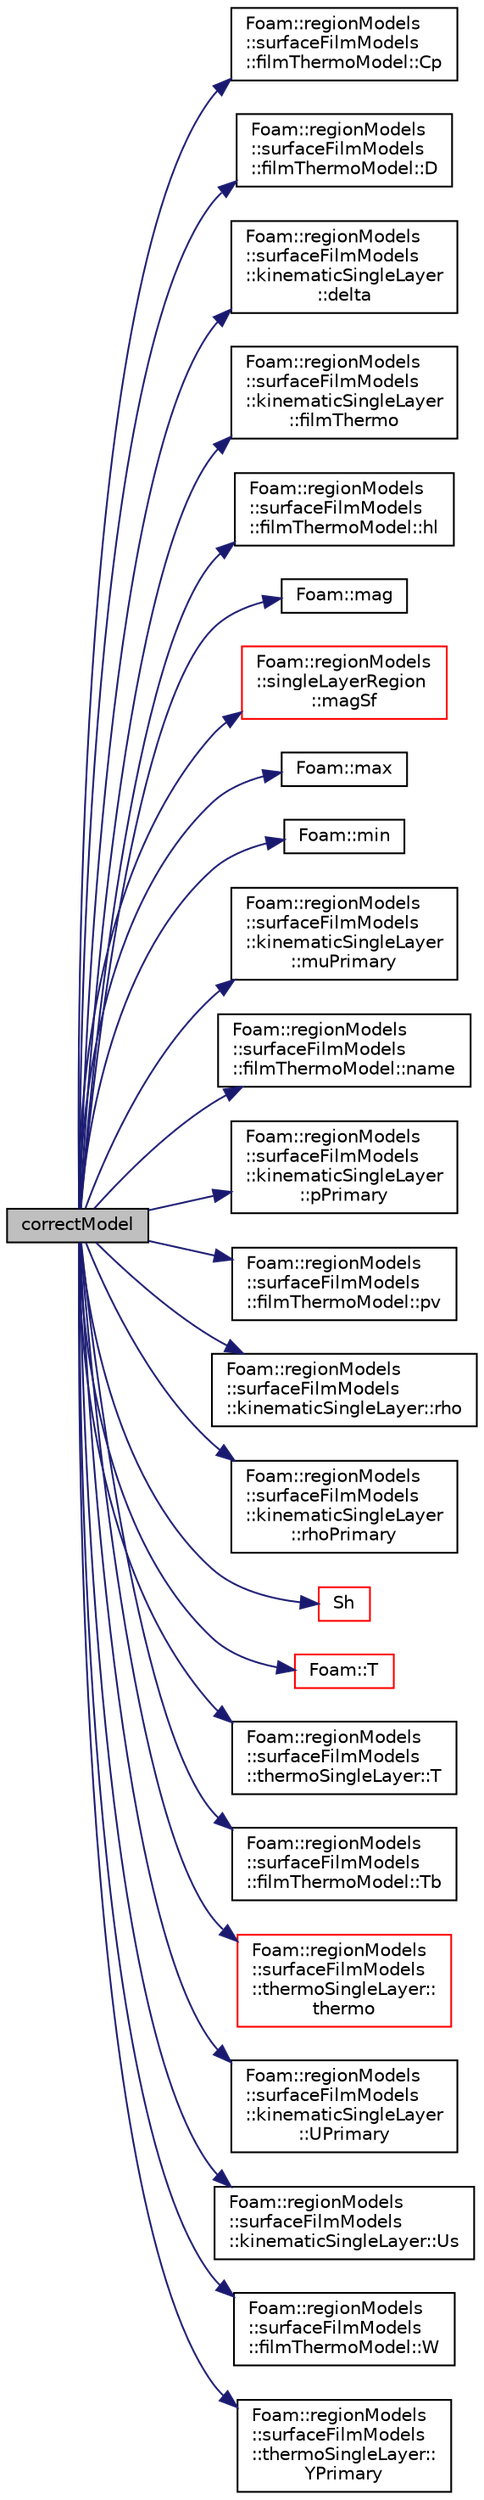 digraph "correctModel"
{
  bgcolor="transparent";
  edge [fontname="Helvetica",fontsize="10",labelfontname="Helvetica",labelfontsize="10"];
  node [fontname="Helvetica",fontsize="10",shape=record];
  rankdir="LR";
  Node1 [label="correctModel",height=0.2,width=0.4,color="black", fillcolor="grey75", style="filled", fontcolor="black"];
  Node1 -> Node2 [color="midnightblue",fontsize="10",style="solid",fontname="Helvetica"];
  Node2 [label="Foam::regionModels\l::surfaceFilmModels\l::filmThermoModel::Cp",height=0.2,width=0.4,color="black",URL="$a00802.html#ad9210809b383d23c4a72a351614b9b8d",tooltip="Return specific heat capacity [J/kg/K]. "];
  Node1 -> Node3 [color="midnightblue",fontsize="10",style="solid",fontname="Helvetica"];
  Node3 [label="Foam::regionModels\l::surfaceFilmModels\l::filmThermoModel::D",height=0.2,width=0.4,color="black",URL="$a00802.html#a116643aea5989497f8ff0d010809d726",tooltip="Return diffusivity [m2/s]. "];
  Node1 -> Node4 [color="midnightblue",fontsize="10",style="solid",fontname="Helvetica"];
  Node4 [label="Foam::regionModels\l::surfaceFilmModels\l::kinematicSingleLayer\l::delta",height=0.2,width=0.4,color="black",URL="$a01266.html#af6a79c4b8e19c143706e7a2216cb3b70",tooltip="Return const access to the film thickness / [m]. "];
  Node1 -> Node5 [color="midnightblue",fontsize="10",style="solid",fontname="Helvetica"];
  Node5 [label="Foam::regionModels\l::surfaceFilmModels\l::kinematicSingleLayer\l::filmThermo",height=0.2,width=0.4,color="black",URL="$a01266.html#a96cac319b64b434fc68764c8d1e3a064",tooltip="Film thermo. "];
  Node1 -> Node6 [color="midnightblue",fontsize="10",style="solid",fontname="Helvetica"];
  Node6 [label="Foam::regionModels\l::surfaceFilmModels\l::filmThermoModel::hl",height=0.2,width=0.4,color="black",URL="$a00802.html#a693e5d37f3ae85a3aeacaad3c69172f1",tooltip="Return latent heat [J/kg]. "];
  Node1 -> Node7 [color="midnightblue",fontsize="10",style="solid",fontname="Helvetica"];
  Node7 [label="Foam::mag",height=0.2,width=0.4,color="black",URL="$a10909.html#a929da2a3fdcf3dacbbe0487d3a330dae"];
  Node1 -> Node8 [color="midnightblue",fontsize="10",style="solid",fontname="Helvetica"];
  Node8 [label="Foam::regionModels\l::singleLayerRegion\l::magSf",height=0.2,width=0.4,color="red",URL="$a02395.html#a50c2173eeb08076209dffc96c59f9372",tooltip="Return the face area magnitudes / [m2]. "];
  Node1 -> Node9 [color="midnightblue",fontsize="10",style="solid",fontname="Helvetica"];
  Node9 [label="Foam::max",height=0.2,width=0.4,color="black",URL="$a10909.html#ac993e906cf2774ae77e666bc24e81733"];
  Node1 -> Node10 [color="midnightblue",fontsize="10",style="solid",fontname="Helvetica"];
  Node10 [label="Foam::min",height=0.2,width=0.4,color="black",URL="$a10909.html#a253e112ad2d56d96230ff39ea7f442dc"];
  Node1 -> Node11 [color="midnightblue",fontsize="10",style="solid",fontname="Helvetica"];
  Node11 [label="Foam::regionModels\l::surfaceFilmModels\l::kinematicSingleLayer\l::muPrimary",height=0.2,width=0.4,color="black",URL="$a01266.html#a40cd2b11cb3c1db862309d2ffc8f4d78",tooltip="Viscosity / [Pa.s]. "];
  Node1 -> Node12 [color="midnightblue",fontsize="10",style="solid",fontname="Helvetica"];
  Node12 [label="Foam::regionModels\l::surfaceFilmModels\l::filmThermoModel::name",height=0.2,width=0.4,color="black",URL="$a00802.html#a65dfc945762998e307c02a6e6f7c5ef0",tooltip="Return the specie name. "];
  Node1 -> Node13 [color="midnightblue",fontsize="10",style="solid",fontname="Helvetica"];
  Node13 [label="Foam::regionModels\l::surfaceFilmModels\l::kinematicSingleLayer\l::pPrimary",height=0.2,width=0.4,color="black",URL="$a01266.html#ab77642b1717d0dfc606a7ed261396257",tooltip="Pressure / [Pa]. "];
  Node1 -> Node14 [color="midnightblue",fontsize="10",style="solid",fontname="Helvetica"];
  Node14 [label="Foam::regionModels\l::surfaceFilmModels\l::filmThermoModel::pv",height=0.2,width=0.4,color="black",URL="$a00802.html#a2daeb339128c8d7b615b31138f76b092",tooltip="Return vapour pressure [Pa]. "];
  Node1 -> Node15 [color="midnightblue",fontsize="10",style="solid",fontname="Helvetica"];
  Node15 [label="Foam::regionModels\l::surfaceFilmModels\l::kinematicSingleLayer::rho",height=0.2,width=0.4,color="black",URL="$a01266.html#ada2184acbfca52f5c2d95f48584213d3",tooltip="Return the film density [kg/m3]. "];
  Node1 -> Node16 [color="midnightblue",fontsize="10",style="solid",fontname="Helvetica"];
  Node16 [label="Foam::regionModels\l::surfaceFilmModels\l::kinematicSingleLayer\l::rhoPrimary",height=0.2,width=0.4,color="black",URL="$a01266.html#a6a33a50d20f8120066b2aabc0473f331",tooltip="Density / [kg/m3]. "];
  Node1 -> Node17 [color="midnightblue",fontsize="10",style="solid",fontname="Helvetica"];
  Node17 [label="Sh",height=0.2,width=0.4,color="red",URL="$a02511.html#ace708245dd60102944fbba65cd75c0e6",tooltip="Return Sherwood number as a function of Reynolds and Schmidt numbers. "];
  Node1 -> Node18 [color="midnightblue",fontsize="10",style="solid",fontname="Helvetica"];
  Node18 [label="Foam::T",height=0.2,width=0.4,color="red",URL="$a10909.html#ae57fda0abb14bb0944947c463c6e09d4"];
  Node1 -> Node19 [color="midnightblue",fontsize="10",style="solid",fontname="Helvetica"];
  Node19 [label="Foam::regionModels\l::surfaceFilmModels\l::thermoSingleLayer::T",height=0.2,width=0.4,color="black",URL="$a02689.html#a76d931731d9042c4ce238ebca5c4997a",tooltip="Return the film mean temperature [K]. "];
  Node1 -> Node20 [color="midnightblue",fontsize="10",style="solid",fontname="Helvetica"];
  Node20 [label="Foam::regionModels\l::surfaceFilmModels\l::filmThermoModel::Tb",height=0.2,width=0.4,color="black",URL="$a00802.html#a77bf940844fd44737596cc51a273f931",tooltip="Return boiling temperature [K]. "];
  Node1 -> Node21 [color="midnightblue",fontsize="10",style="solid",fontname="Helvetica"];
  Node21 [label="Foam::regionModels\l::surfaceFilmModels\l::thermoSingleLayer::\lthermo",height=0.2,width=0.4,color="red",URL="$a02689.html#a04370d51b948fc8f62ff14ac62978bb9",tooltip="Return const reference to the SLGThermo object. "];
  Node1 -> Node22 [color="midnightblue",fontsize="10",style="solid",fontname="Helvetica"];
  Node22 [label="Foam::regionModels\l::surfaceFilmModels\l::kinematicSingleLayer\l::UPrimary",height=0.2,width=0.4,color="black",URL="$a01266.html#ae2b2c8dc5ab812e515267296e0d0e31e",tooltip="Velocity / [m/s]. "];
  Node1 -> Node23 [color="midnightblue",fontsize="10",style="solid",fontname="Helvetica"];
  Node23 [label="Foam::regionModels\l::surfaceFilmModels\l::kinematicSingleLayer::Us",height=0.2,width=0.4,color="black",URL="$a01266.html#a4f7aa538366d141a444f5e5b281d61c8",tooltip="Return the film surface velocity [m/s]. "];
  Node1 -> Node24 [color="midnightblue",fontsize="10",style="solid",fontname="Helvetica"];
  Node24 [label="Foam::regionModels\l::surfaceFilmModels\l::filmThermoModel::W",height=0.2,width=0.4,color="black",URL="$a00802.html#a52c38c420c329654b5aa7497b3afa530",tooltip="Return molecular weight [kg/kmol]. "];
  Node1 -> Node25 [color="midnightblue",fontsize="10",style="solid",fontname="Helvetica"];
  Node25 [label="Foam::regionModels\l::surfaceFilmModels\l::thermoSingleLayer::\lYPrimary",height=0.2,width=0.4,color="black",URL="$a02689.html#ae343c178c1b733945d196657b916c433",tooltip="Specie mass fractions / [0-1]. "];
}
